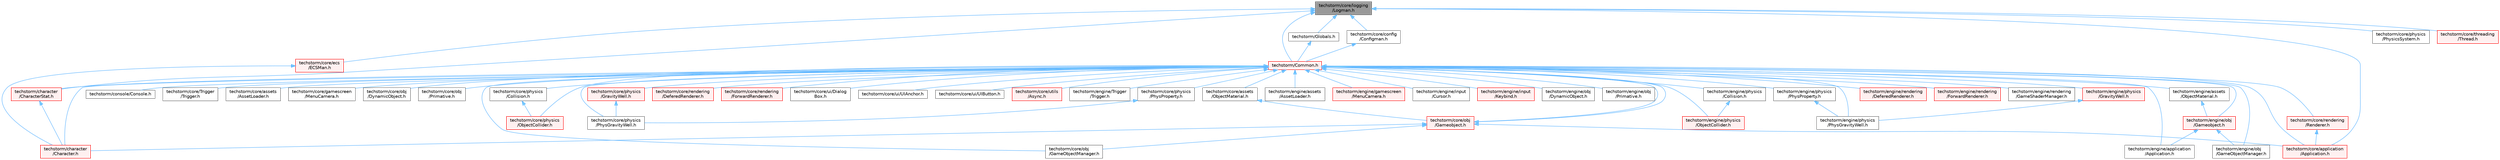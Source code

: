 digraph "techstorm/core/logging/Logman.h"
{
 // LATEX_PDF_SIZE
  bgcolor="transparent";
  edge [fontname=Helvetica,fontsize=10,labelfontname=Helvetica,labelfontsize=10];
  node [fontname=Helvetica,fontsize=10,shape=box,height=0.2,width=0.4];
  Node1 [id="Node000001",label="techstorm/core/logging\l/Logman.h",height=0.2,width=0.4,color="gray40", fillcolor="grey60", style="filled", fontcolor="black",tooltip=" "];
  Node1 -> Node2 [id="edge1_Node000001_Node000002",dir="back",color="steelblue1",style="solid",tooltip=" "];
  Node2 [id="Node000002",label="techstorm/Common.h",height=0.2,width=0.4,color="red", fillcolor="#FFF0F0", style="filled",URL="$_common_8h.html",tooltip=" "];
  Node2 -> Node3 [id="edge2_Node000002_Node000003",dir="back",color="steelblue1",style="solid",tooltip=" "];
  Node3 [id="Node000003",label="techstorm/character\l/Character.h",height=0.2,width=0.4,color="red", fillcolor="#FFF0F0", style="filled",URL="$_character_8h.html",tooltip=" "];
  Node2 -> Node22 [id="edge3_Node000002_Node000022",dir="back",color="steelblue1",style="solid",tooltip=" "];
  Node22 [id="Node000022",label="techstorm/character\l/CharacterStat.h",height=0.2,width=0.4,color="red", fillcolor="#FFF0F0", style="filled",URL="$_character_stat_8h.html",tooltip=" "];
  Node22 -> Node3 [id="edge4_Node000022_Node000003",dir="back",color="steelblue1",style="solid",tooltip=" "];
  Node2 -> Node25 [id="edge5_Node000002_Node000025",dir="back",color="steelblue1",style="solid",tooltip=" "];
  Node25 [id="Node000025",label="techstorm/console/Console.h",height=0.2,width=0.4,color="grey40", fillcolor="white", style="filled",URL="$_console_8h.html",tooltip=" "];
  Node2 -> Node26 [id="edge6_Node000002_Node000026",dir="back",color="steelblue1",style="solid",tooltip=" "];
  Node26 [id="Node000026",label="techstorm/core/Trigger\l/Trigger.h",height=0.2,width=0.4,color="grey40", fillcolor="white", style="filled",URL="$core_2_trigger_2_trigger_8h.html",tooltip=" "];
  Node2 -> Node6 [id="edge7_Node000002_Node000006",dir="back",color="steelblue1",style="solid",tooltip=" "];
  Node6 [id="Node000006",label="techstorm/core/application\l/Application.h",height=0.2,width=0.4,color="red", fillcolor="#FFF0F0", style="filled",URL="$core_2application_2_application_8h.html",tooltip=" "];
  Node2 -> Node27 [id="edge8_Node000002_Node000027",dir="back",color="steelblue1",style="solid",tooltip=" "];
  Node27 [id="Node000027",label="techstorm/core/assets\l/AssetLoader.h",height=0.2,width=0.4,color="grey40", fillcolor="white", style="filled",URL="$core_2assets_2_asset_loader_8h.html",tooltip=" "];
  Node2 -> Node28 [id="edge9_Node000002_Node000028",dir="back",color="steelblue1",style="solid",tooltip=" "];
  Node28 [id="Node000028",label="techstorm/core/assets\l/ObjectMaterial.h",height=0.2,width=0.4,color="grey40", fillcolor="white", style="filled",URL="$core_2assets_2_object_material_8h.html",tooltip=" "];
  Node28 -> Node29 [id="edge10_Node000028_Node000029",dir="back",color="steelblue1",style="solid",tooltip=" "];
  Node29 [id="Node000029",label="techstorm/core/obj\l/Gameobject.h",height=0.2,width=0.4,color="red", fillcolor="#FFF0F0", style="filled",URL="$core_2obj_2_gameobject_8h.html",tooltip=" "];
  Node29 -> Node2 [id="edge11_Node000029_Node000002",dir="back",color="steelblue1",style="solid",tooltip=" "];
  Node29 -> Node3 [id="edge12_Node000029_Node000003",dir="back",color="steelblue1",style="solid",tooltip=" "];
  Node29 -> Node6 [id="edge13_Node000029_Node000006",dir="back",color="steelblue1",style="solid",tooltip=" "];
  Node29 -> Node36 [id="edge14_Node000029_Node000036",dir="back",color="steelblue1",style="solid",tooltip=" "];
  Node36 [id="Node000036",label="techstorm/core/obj\l/GameObjectManager.h",height=0.2,width=0.4,color="grey40", fillcolor="white", style="filled",URL="$core_2obj_2_game_object_manager_8h.html",tooltip=" "];
  Node2 -> Node47 [id="edge15_Node000002_Node000047",dir="back",color="steelblue1",style="solid",tooltip=" "];
  Node47 [id="Node000047",label="techstorm/core/gamescreen\l/MenuCamera.h",height=0.2,width=0.4,color="grey40", fillcolor="white", style="filled",URL="$core_2gamescreen_2_menu_camera_8h.html",tooltip=" "];
  Node2 -> Node48 [id="edge16_Node000002_Node000048",dir="back",color="steelblue1",style="solid",tooltip=" "];
  Node48 [id="Node000048",label="techstorm/core/obj\l/DynamicObject.h",height=0.2,width=0.4,color="grey40", fillcolor="white", style="filled",URL="$core_2obj_2_dynamic_object_8h.html",tooltip=" "];
  Node2 -> Node36 [id="edge17_Node000002_Node000036",dir="back",color="steelblue1",style="solid",tooltip=" "];
  Node2 -> Node29 [id="edge18_Node000002_Node000029",dir="back",color="steelblue1",style="solid",tooltip=" "];
  Node2 -> Node49 [id="edge19_Node000002_Node000049",dir="back",color="steelblue1",style="solid",tooltip=" "];
  Node49 [id="Node000049",label="techstorm/core/obj\l/Primative.h",height=0.2,width=0.4,color="grey40", fillcolor="white", style="filled",URL="$core_2obj_2_primative_8h.html",tooltip=" "];
  Node2 -> Node50 [id="edge20_Node000002_Node000050",dir="back",color="steelblue1",style="solid",tooltip=" "];
  Node50 [id="Node000050",label="techstorm/core/physics\l/Collision.h",height=0.2,width=0.4,color="grey40", fillcolor="white", style="filled",URL="$core_2physics_2_collision_8h.html",tooltip=" "];
  Node50 -> Node51 [id="edge21_Node000050_Node000051",dir="back",color="steelblue1",style="solid",tooltip=" "];
  Node51 [id="Node000051",label="techstorm/core/physics\l/ObjectCollider.h",height=0.2,width=0.4,color="red", fillcolor="#FFF0F0", style="filled",URL="$core_2physics_2_object_collider_8h.html",tooltip=" "];
  Node2 -> Node53 [id="edge22_Node000002_Node000053",dir="back",color="steelblue1",style="solid",tooltip=" "];
  Node53 [id="Node000053",label="techstorm/core/physics\l/GravityWell.h",height=0.2,width=0.4,color="red", fillcolor="#FFF0F0", style="filled",URL="$core_2physics_2_gravity_well_8h.html",tooltip=" "];
  Node53 -> Node55 [id="edge23_Node000053_Node000055",dir="back",color="steelblue1",style="solid",tooltip=" "];
  Node55 [id="Node000055",label="techstorm/core/physics\l/PhysGravityWell.h",height=0.2,width=0.4,color="grey40", fillcolor="white", style="filled",URL="$core_2physics_2_phys_gravity_well_8h.html",tooltip=" "];
  Node2 -> Node51 [id="edge24_Node000002_Node000051",dir="back",color="steelblue1",style="solid",tooltip=" "];
  Node2 -> Node55 [id="edge25_Node000002_Node000055",dir="back",color="steelblue1",style="solid",tooltip=" "];
  Node2 -> Node56 [id="edge26_Node000002_Node000056",dir="back",color="steelblue1",style="solid",tooltip=" "];
  Node56 [id="Node000056",label="techstorm/core/physics\l/PhysProperty.h",height=0.2,width=0.4,color="grey40", fillcolor="white", style="filled",URL="$core_2physics_2_phys_property_8h.html",tooltip=" "];
  Node56 -> Node55 [id="edge27_Node000056_Node000055",dir="back",color="steelblue1",style="solid",tooltip=" "];
  Node2 -> Node57 [id="edge28_Node000002_Node000057",dir="back",color="steelblue1",style="solid",tooltip=" "];
  Node57 [id="Node000057",label="techstorm/core/rendering\l/DeferedRenderer.h",height=0.2,width=0.4,color="red", fillcolor="#FFF0F0", style="filled",URL="$core_2rendering_2_defered_renderer_8h.html",tooltip=" "];
  Node2 -> Node59 [id="edge29_Node000002_Node000059",dir="back",color="steelblue1",style="solid",tooltip=" "];
  Node59 [id="Node000059",label="techstorm/core/rendering\l/ForwardRenderer.h",height=0.2,width=0.4,color="red", fillcolor="#FFF0F0", style="filled",URL="$core_2rendering_2_forward_renderer_8h.html",tooltip=" "];
  Node2 -> Node60 [id="edge30_Node000002_Node000060",dir="back",color="steelblue1",style="solid",tooltip=" "];
  Node60 [id="Node000060",label="techstorm/core/rendering\l/Renderer.h",height=0.2,width=0.4,color="red", fillcolor="#FFF0F0", style="filled",URL="$core_2rendering_2_renderer_8h.html",tooltip=" "];
  Node60 -> Node6 [id="edge31_Node000060_Node000006",dir="back",color="steelblue1",style="solid",tooltip=" "];
  Node2 -> Node61 [id="edge32_Node000002_Node000061",dir="back",color="steelblue1",style="solid",tooltip=" "];
  Node61 [id="Node000061",label="techstorm/core/ui/Dialog\lBox.h",height=0.2,width=0.4,color="grey40", fillcolor="white", style="filled",URL="$core_2ui_2_dialog_box_8h.html",tooltip=" "];
  Node2 -> Node62 [id="edge33_Node000002_Node000062",dir="back",color="steelblue1",style="solid",tooltip=" "];
  Node62 [id="Node000062",label="techstorm/core/ui/UIAnchor.h",height=0.2,width=0.4,color="grey40", fillcolor="white", style="filled",URL="$core_2ui_2_u_i_anchor_8h.html",tooltip=" "];
  Node2 -> Node63 [id="edge34_Node000002_Node000063",dir="back",color="steelblue1",style="solid",tooltip=" "];
  Node63 [id="Node000063",label="techstorm/core/ui/UIButton.h",height=0.2,width=0.4,color="grey40", fillcolor="white", style="filled",URL="$core_2ui_2_u_i_button_8h.html",tooltip=" "];
  Node2 -> Node64 [id="edge35_Node000002_Node000064",dir="back",color="steelblue1",style="solid",tooltip=" "];
  Node64 [id="Node000064",label="techstorm/core/utils\l/Async.h",height=0.2,width=0.4,color="red", fillcolor="#FFF0F0", style="filled",URL="$core_2utils_2_async_8h.html",tooltip=" "];
  Node2 -> Node66 [id="edge36_Node000002_Node000066",dir="back",color="steelblue1",style="solid",tooltip=" "];
  Node66 [id="Node000066",label="techstorm/engine/Trigger\l/Trigger.h",height=0.2,width=0.4,color="grey40", fillcolor="white", style="filled",URL="$engine_2_trigger_2_trigger_8h.html",tooltip=" "];
  Node2 -> Node19 [id="edge37_Node000002_Node000019",dir="back",color="steelblue1",style="solid",tooltip=" "];
  Node19 [id="Node000019",label="techstorm/engine/application\l/Application.h",height=0.2,width=0.4,color="grey40", fillcolor="white", style="filled",URL="$engine_2application_2_application_8h.html",tooltip=" "];
  Node2 -> Node67 [id="edge38_Node000002_Node000067",dir="back",color="steelblue1",style="solid",tooltip=" "];
  Node67 [id="Node000067",label="techstorm/engine/assets\l/AssetLoader.h",height=0.2,width=0.4,color="grey40", fillcolor="white", style="filled",URL="$engine_2assets_2_asset_loader_8h.html",tooltip=" "];
  Node2 -> Node68 [id="edge39_Node000002_Node000068",dir="back",color="steelblue1",style="solid",tooltip=" "];
  Node68 [id="Node000068",label="techstorm/engine/assets\l/ObjectMaterial.h",height=0.2,width=0.4,color="grey40", fillcolor="white", style="filled",URL="$engine_2assets_2_object_material_8h.html",tooltip=" "];
  Node68 -> Node69 [id="edge40_Node000068_Node000069",dir="back",color="steelblue1",style="solid",tooltip=" "];
  Node69 [id="Node000069",label="techstorm/engine/obj\l/Gameobject.h",height=0.2,width=0.4,color="red", fillcolor="#FFF0F0", style="filled",URL="$engine_2obj_2_gameobject_8h.html",tooltip=" "];
  Node69 -> Node19 [id="edge41_Node000069_Node000019",dir="back",color="steelblue1",style="solid",tooltip=" "];
  Node69 -> Node75 [id="edge42_Node000069_Node000075",dir="back",color="steelblue1",style="solid",tooltip=" "];
  Node75 [id="Node000075",label="techstorm/engine/obj\l/GameObjectManager.h",height=0.2,width=0.4,color="grey40", fillcolor="white", style="filled",URL="$engine_2obj_2_game_object_manager_8h.html",tooltip=" "];
  Node2 -> Node80 [id="edge43_Node000002_Node000080",dir="back",color="steelblue1",style="solid",tooltip=" "];
  Node80 [id="Node000080",label="techstorm/engine/gamescreen\l/MenuCamera.h",height=0.2,width=0.4,color="red", fillcolor="#FFF0F0", style="filled",URL="$engine_2gamescreen_2_menu_camera_8h.html",tooltip=" "];
  Node2 -> Node82 [id="edge44_Node000002_Node000082",dir="back",color="steelblue1",style="solid",tooltip=" "];
  Node82 [id="Node000082",label="techstorm/engine/input\l/Cursor.h",height=0.2,width=0.4,color="grey40", fillcolor="white", style="filled",URL="$engine_2input_2_cursor_8h.html",tooltip=" "];
  Node2 -> Node83 [id="edge45_Node000002_Node000083",dir="back",color="steelblue1",style="solid",tooltip=" "];
  Node83 [id="Node000083",label="techstorm/engine/input\l/Keybind.h",height=0.2,width=0.4,color="red", fillcolor="#FFF0F0", style="filled",URL="$engine_2input_2_keybind_8h.html",tooltip=" "];
  Node2 -> Node85 [id="edge46_Node000002_Node000085",dir="back",color="steelblue1",style="solid",tooltip=" "];
  Node85 [id="Node000085",label="techstorm/engine/obj\l/DynamicObject.h",height=0.2,width=0.4,color="grey40", fillcolor="white", style="filled",URL="$engine_2obj_2_dynamic_object_8h.html",tooltip=" "];
  Node2 -> Node75 [id="edge47_Node000002_Node000075",dir="back",color="steelblue1",style="solid",tooltip=" "];
  Node2 -> Node69 [id="edge48_Node000002_Node000069",dir="back",color="steelblue1",style="solid",tooltip=" "];
  Node2 -> Node86 [id="edge49_Node000002_Node000086",dir="back",color="steelblue1",style="solid",tooltip=" "];
  Node86 [id="Node000086",label="techstorm/engine/obj\l/Primative.h",height=0.2,width=0.4,color="grey40", fillcolor="white", style="filled",URL="$engine_2obj_2_primative_8h.html",tooltip=" "];
  Node2 -> Node87 [id="edge50_Node000002_Node000087",dir="back",color="steelblue1",style="solid",tooltip=" "];
  Node87 [id="Node000087",label="techstorm/engine/physics\l/Collision.h",height=0.2,width=0.4,color="grey40", fillcolor="white", style="filled",URL="$engine_2physics_2_collision_8h.html",tooltip=" "];
  Node87 -> Node88 [id="edge51_Node000087_Node000088",dir="back",color="steelblue1",style="solid",tooltip=" "];
  Node88 [id="Node000088",label="techstorm/engine/physics\l/ObjectCollider.h",height=0.2,width=0.4,color="red", fillcolor="#FFF0F0", style="filled",URL="$engine_2physics_2_object_collider_8h.html",tooltip=" "];
  Node2 -> Node90 [id="edge52_Node000002_Node000090",dir="back",color="steelblue1",style="solid",tooltip=" "];
  Node90 [id="Node000090",label="techstorm/engine/physics\l/GravityWell.h",height=0.2,width=0.4,color="red", fillcolor="#FFF0F0", style="filled",URL="$engine_2physics_2_gravity_well_8h.html",tooltip=" "];
  Node90 -> Node92 [id="edge53_Node000090_Node000092",dir="back",color="steelblue1",style="solid",tooltip=" "];
  Node92 [id="Node000092",label="techstorm/engine/physics\l/PhysGravityWell.h",height=0.2,width=0.4,color="grey40", fillcolor="white", style="filled",URL="$engine_2physics_2_phys_gravity_well_8h.html",tooltip=" "];
  Node2 -> Node88 [id="edge54_Node000002_Node000088",dir="back",color="steelblue1",style="solid",tooltip=" "];
  Node2 -> Node92 [id="edge55_Node000002_Node000092",dir="back",color="steelblue1",style="solid",tooltip=" "];
  Node2 -> Node93 [id="edge56_Node000002_Node000093",dir="back",color="steelblue1",style="solid",tooltip=" "];
  Node93 [id="Node000093",label="techstorm/engine/physics\l/PhysProperty.h",height=0.2,width=0.4,color="grey40", fillcolor="white", style="filled",URL="$engine_2physics_2_phys_property_8h.html",tooltip=" "];
  Node93 -> Node92 [id="edge57_Node000093_Node000092",dir="back",color="steelblue1",style="solid",tooltip=" "];
  Node2 -> Node94 [id="edge58_Node000002_Node000094",dir="back",color="steelblue1",style="solid",tooltip=" "];
  Node94 [id="Node000094",label="techstorm/engine/rendering\l/DeferedRenderer.h",height=0.2,width=0.4,color="red", fillcolor="#FFF0F0", style="filled",URL="$engine_2rendering_2_defered_renderer_8h.html",tooltip=" "];
  Node2 -> Node96 [id="edge59_Node000002_Node000096",dir="back",color="steelblue1",style="solid",tooltip=" "];
  Node96 [id="Node000096",label="techstorm/engine/rendering\l/ForwardRenderer.h",height=0.2,width=0.4,color="red", fillcolor="#FFF0F0", style="filled",URL="$engine_2rendering_2_forward_renderer_8h.html",tooltip=" "];
  Node2 -> Node97 [id="edge60_Node000002_Node000097",dir="back",color="steelblue1",style="solid",tooltip=" "];
  Node97 [id="Node000097",label="techstorm/engine/rendering\l/GameShaderManager.h",height=0.2,width=0.4,color="grey40", fillcolor="white", style="filled",URL="$_game_shader_manager_8h.html",tooltip=" "];
  Node1 -> Node124 [id="edge61_Node000001_Node000124",dir="back",color="steelblue1",style="solid",tooltip=" "];
  Node124 [id="Node000124",label="techstorm/Globals.h",height=0.2,width=0.4,color="grey40", fillcolor="white", style="filled",URL="$_globals_8h.html",tooltip=" "];
  Node124 -> Node2 [id="edge62_Node000124_Node000002",dir="back",color="steelblue1",style="solid",tooltip=" "];
  Node1 -> Node22 [id="edge63_Node000001_Node000022",dir="back",color="steelblue1",style="solid",tooltip=" "];
  Node1 -> Node6 [id="edge64_Node000001_Node000006",dir="back",color="steelblue1",style="solid",tooltip=" "];
  Node1 -> Node125 [id="edge65_Node000001_Node000125",dir="back",color="steelblue1",style="solid",tooltip=" "];
  Node125 [id="Node000125",label="techstorm/core/config\l/Configman.h",height=0.2,width=0.4,color="grey40", fillcolor="white", style="filled",URL="$core_2config_2_configman_8h.html",tooltip=" "];
  Node125 -> Node2 [id="edge66_Node000125_Node000002",dir="back",color="steelblue1",style="solid",tooltip=" "];
  Node1 -> Node33 [id="edge67_Node000001_Node000033",dir="back",color="steelblue1",style="solid",tooltip=" "];
  Node33 [id="Node000033",label="techstorm/core/ecs\l/ECSMan.h",height=0.2,width=0.4,color="red", fillcolor="#FFF0F0", style="filled",URL="$core_2ecs_2_e_c_s_man_8h.html",tooltip=" "];
  Node33 -> Node3 [id="edge68_Node000033_Node000003",dir="back",color="steelblue1",style="solid",tooltip=" "];
  Node1 -> Node126 [id="edge69_Node000001_Node000126",dir="back",color="steelblue1",style="solid",tooltip=" "];
  Node126 [id="Node000126",label="techstorm/core/physics\l/PhysicsSystem.h",height=0.2,width=0.4,color="grey40", fillcolor="white", style="filled",URL="$core_2physics_2_physics_system_8h.html",tooltip=" "];
  Node1 -> Node127 [id="edge70_Node000001_Node000127",dir="back",color="steelblue1",style="solid",tooltip=" "];
  Node127 [id="Node000127",label="techstorm/core/threading\l/Thread.h",height=0.2,width=0.4,color="red", fillcolor="#FFF0F0", style="filled",URL="$core_2threading_2_thread_8h.html",tooltip=" "];
}
